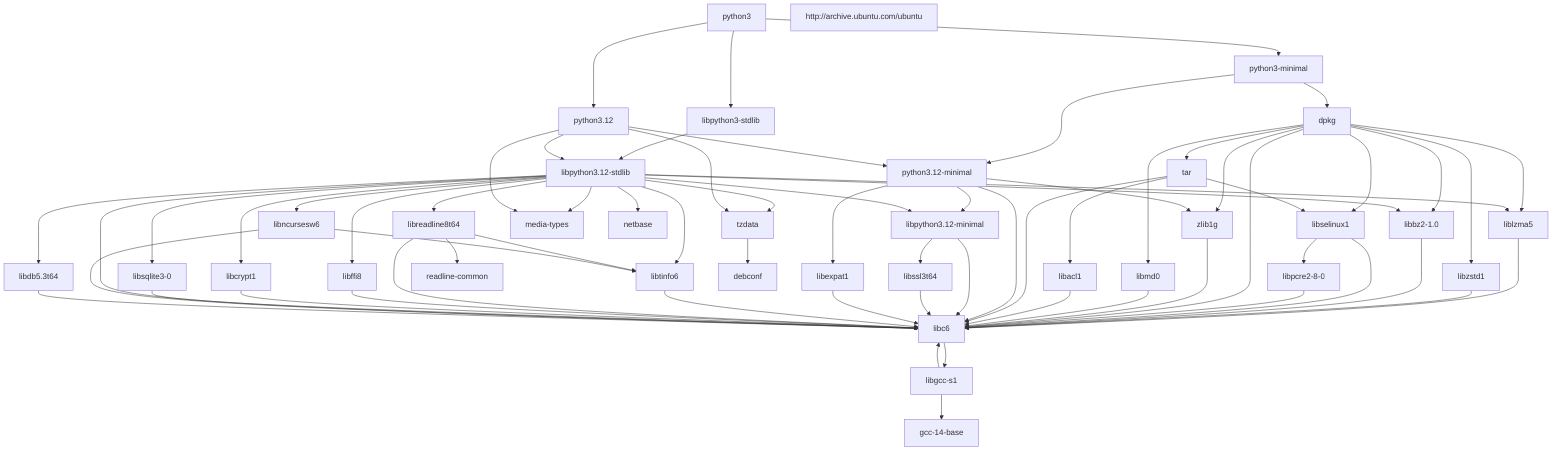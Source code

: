 graph TD
  python3 --> python3-minimal
  python3-minimal --> dpkg
  dpkg --> liblzma5
  liblzma5 --> libc6
  libc6 --> libgcc-s1
  libgcc-s1 --> libc6
  libgcc-s1 --> gcc-14-base
  dpkg --> libzstd1
  libzstd1 --> libc6
  dpkg --> libbz2-1.0
  libbz2-1.0 --> libc6
  dpkg --> libselinux1
  libselinux1 --> libc6
  libselinux1 --> libpcre2-8-0
  libpcre2-8-0 --> libc6
  dpkg --> libc6
  dpkg --> zlib1g
  zlib1g --> libc6
  dpkg --> libmd0
  libmd0 --> libc6
  dpkg --> tar
  tar --> libacl1
  libacl1 --> libc6
  tar --> libc6
  tar --> libselinux1
  python3-minimal --> python3.12-minimal
  python3.12-minimal --> libc6
  python3.12-minimal --> libpython3.12-minimal
  libpython3.12-minimal --> libc6
  libpython3.12-minimal --> libssl3t64
  libssl3t64 --> libc6
  python3.12-minimal --> zlib1g
  python3.12-minimal --> libexpat1
  libexpat1 --> libc6
  python3 --> libpython3-stdlib
  libpython3-stdlib --> libpython3.12-stdlib
  libpython3.12-stdlib --> libtinfo6
  libtinfo6 --> libc6
  libpython3.12-stdlib --> libpython3.12-minimal
  libpython3.12-stdlib --> libreadline8t64
  libreadline8t64 --> readline-common
  libreadline8t64 --> libtinfo6
  libreadline8t64 --> libc6
  libpython3.12-stdlib --> liblzma5
  libpython3.12-stdlib --> libffi8
  libffi8 --> libc6
  libpython3.12-stdlib --> libbz2-1.0
  libpython3.12-stdlib --> tzdata
  tzdata --> debconf
  libpython3.12-stdlib --> media-types
  libpython3.12-stdlib --> libcrypt1
  libcrypt1 --> libc6
  libpython3.12-stdlib --> libsqlite3-0
  libsqlite3-0 --> libc6
  libpython3.12-stdlib --> netbase
  libpython3.12-stdlib --> libc6
  libpython3.12-stdlib --> libncursesw6
  libncursesw6 --> libtinfo6
  libncursesw6 --> libc6
  libpython3.12-stdlib --> libdb5.3t64
  libdb5.3t64 --> libc6
  python3 --> python3.12
  python3.12 --> libpython3.12-stdlib
  python3.12 --> tzdata
  python3.12 --> python3.12-minimal
  python3.12 --> media-types
  Repo[http://archive.ubuntu.com/ubuntu]